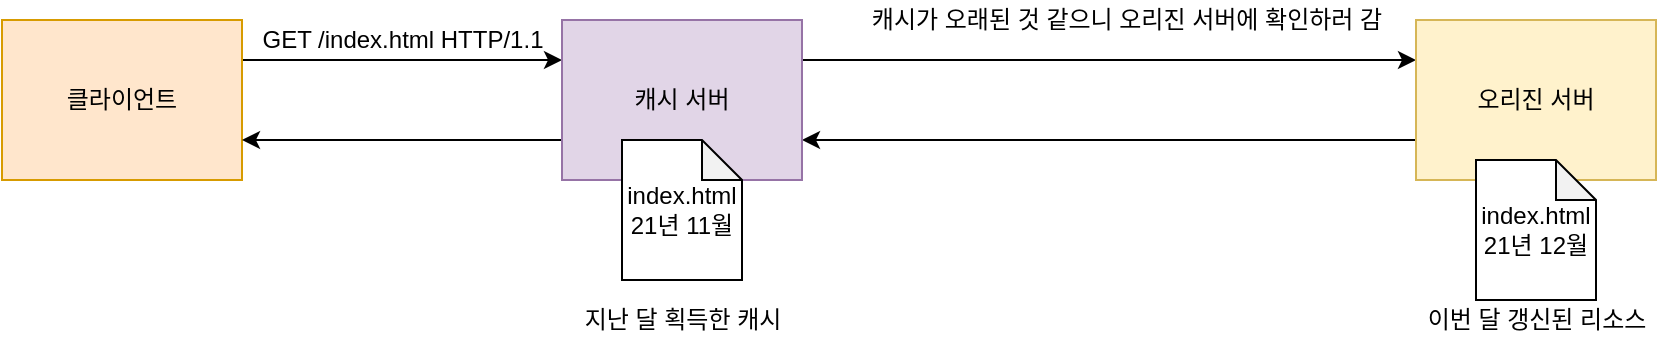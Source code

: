 <mxfile version="16.1.0" type="github">
  <diagram id="CWL2jb8ki4yPNJSmUnaq" name="Page-1">
    <mxGraphModel dx="1422" dy="794" grid="1" gridSize="10" guides="1" tooltips="1" connect="1" arrows="1" fold="1" page="1" pageScale="1" pageWidth="827" pageHeight="1169" math="0" shadow="0">
      <root>
        <mxCell id="0" />
        <mxCell id="1" parent="0" />
        <mxCell id="oxDBfI-I0IamP0c3UvaX-6" style="edgeStyle=orthogonalEdgeStyle;rounded=0;orthogonalLoop=1;jettySize=auto;html=1;exitX=0;exitY=0.75;exitDx=0;exitDy=0;entryX=1;entryY=0.75;entryDx=0;entryDy=0;" parent="1" source="oxDBfI-I0IamP0c3UvaX-5" target="oxDBfI-I0IamP0c3UvaX-3" edge="1">
          <mxGeometry relative="1" as="geometry" />
        </mxCell>
        <mxCell id="oxDBfI-I0IamP0c3UvaX-2" style="edgeStyle=orthogonalEdgeStyle;rounded=0;orthogonalLoop=1;jettySize=auto;html=1;exitX=1;exitY=0.25;exitDx=0;exitDy=0;entryX=0;entryY=0.25;entryDx=0;entryDy=0;" parent="1" source="oxDBfI-I0IamP0c3UvaX-1" target="oxDBfI-I0IamP0c3UvaX-3" edge="1">
          <mxGeometry relative="1" as="geometry">
            <mxPoint x="400" y="300" as="targetPoint" />
            <Array as="points" />
          </mxGeometry>
        </mxCell>
        <mxCell id="oxDBfI-I0IamP0c3UvaX-1" value="클라이언트" style="rounded=0;whiteSpace=wrap;html=1;fillColor=#ffe6cc;strokeColor=#d79b00;" parent="1" vertex="1">
          <mxGeometry x="120" y="280" width="120" height="80" as="geometry" />
        </mxCell>
        <mxCell id="O8vcaQ-OUbyJKKyJnWJz-3" style="edgeStyle=orthogonalEdgeStyle;rounded=0;orthogonalLoop=1;jettySize=auto;html=1;exitX=1;exitY=0.25;exitDx=0;exitDy=0;entryX=0;entryY=0.25;entryDx=0;entryDy=0;" parent="1" source="oxDBfI-I0IamP0c3UvaX-3" target="oxDBfI-I0IamP0c3UvaX-5" edge="1">
          <mxGeometry relative="1" as="geometry" />
        </mxCell>
        <mxCell id="O8vcaQ-OUbyJKKyJnWJz-4" style="edgeStyle=orthogonalEdgeStyle;rounded=0;orthogonalLoop=1;jettySize=auto;html=1;exitX=0;exitY=0.75;exitDx=0;exitDy=0;entryX=1;entryY=0.75;entryDx=0;entryDy=0;" parent="1" source="oxDBfI-I0IamP0c3UvaX-3" target="oxDBfI-I0IamP0c3UvaX-1" edge="1">
          <mxGeometry relative="1" as="geometry" />
        </mxCell>
        <mxCell id="oxDBfI-I0IamP0c3UvaX-3" value="캐시 서버" style="rounded=0;whiteSpace=wrap;html=1;fillColor=#e1d5e7;strokeColor=#9673a6;" parent="1" vertex="1">
          <mxGeometry x="400" y="280" width="120" height="80" as="geometry" />
        </mxCell>
        <mxCell id="oxDBfI-I0IamP0c3UvaX-5" value="오리진 서버" style="rounded=0;whiteSpace=wrap;html=1;fillColor=#fff2cc;strokeColor=#d6b656;" parent="1" vertex="1">
          <mxGeometry x="827" y="280" width="120" height="80" as="geometry" />
        </mxCell>
        <mxCell id="O8vcaQ-OUbyJKKyJnWJz-1" value="GET /index.html HTTP/1.1" style="text;html=1;align=center;verticalAlign=middle;resizable=0;points=[];autosize=1;strokeColor=none;fillColor=none;" parent="1" vertex="1">
          <mxGeometry x="240" y="280" width="160" height="20" as="geometry" />
        </mxCell>
        <mxCell id="O8vcaQ-OUbyJKKyJnWJz-5" value="index.html&lt;br&gt;21년 11월" style="shape=note;whiteSpace=wrap;html=1;backgroundOutline=1;darkOpacity=0.05;size=20;" parent="1" vertex="1">
          <mxGeometry x="430" y="340" width="60" height="70" as="geometry" />
        </mxCell>
        <mxCell id="RtKRkca14B8sU3S_Vhfq-1" value="index.html&lt;br&gt;21년 12월" style="shape=note;whiteSpace=wrap;html=1;backgroundOutline=1;darkOpacity=0.05;size=20;" vertex="1" parent="1">
          <mxGeometry x="857" y="350" width="60" height="70" as="geometry" />
        </mxCell>
        <mxCell id="RtKRkca14B8sU3S_Vhfq-2" value="지난 달 획득한 캐시" style="text;html=1;align=center;verticalAlign=middle;resizable=0;points=[];autosize=1;strokeColor=none;fillColor=none;" vertex="1" parent="1">
          <mxGeometry x="400" y="420" width="120" height="20" as="geometry" />
        </mxCell>
        <mxCell id="RtKRkca14B8sU3S_Vhfq-3" value="이번 달 갱신된 리소스" style="text;html=1;align=center;verticalAlign=middle;resizable=0;points=[];autosize=1;strokeColor=none;fillColor=none;" vertex="1" parent="1">
          <mxGeometry x="822" y="420" width="130" height="20" as="geometry" />
        </mxCell>
        <mxCell id="RtKRkca14B8sU3S_Vhfq-4" value="캐시가 오래된 것 같으니 오리진 서버에 확인하러 감" style="text;html=1;align=center;verticalAlign=middle;resizable=0;points=[];autosize=1;strokeColor=none;fillColor=none;" vertex="1" parent="1">
          <mxGeometry x="537" y="270" width="290" height="20" as="geometry" />
        </mxCell>
      </root>
    </mxGraphModel>
  </diagram>
</mxfile>
